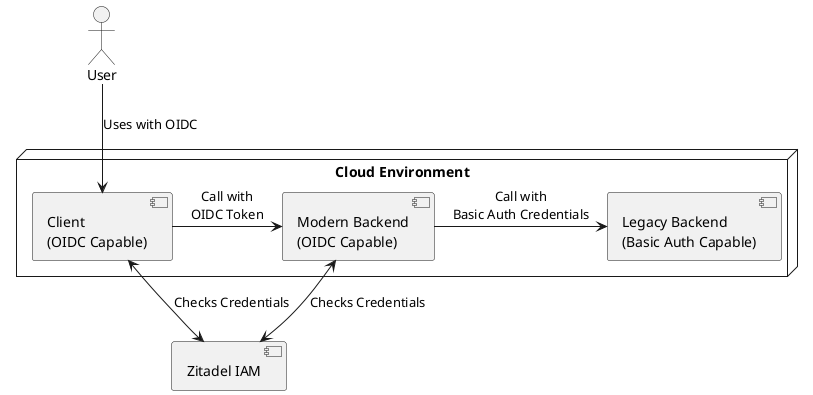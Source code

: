 @startuml
skinparam backgroundcolor transparent

actor User as u
component [Zitadel IAM] as i

node "Cloud Environment" {
    component [Client\n(OIDC Capable)] as c
    component [Modern Backend\n(OIDC Capable)] as sa
    component [Legacy Backend\n(Basic Auth Capable)] as sb

    c -> sa : Call with\nOIDC Token
    sa -> sb : Call with\nBasic Auth Credentials
}

u --> c : Uses with OIDC
c <--> i : Checks Credentials
i <--> sa : Checks Credentials

@enduml
